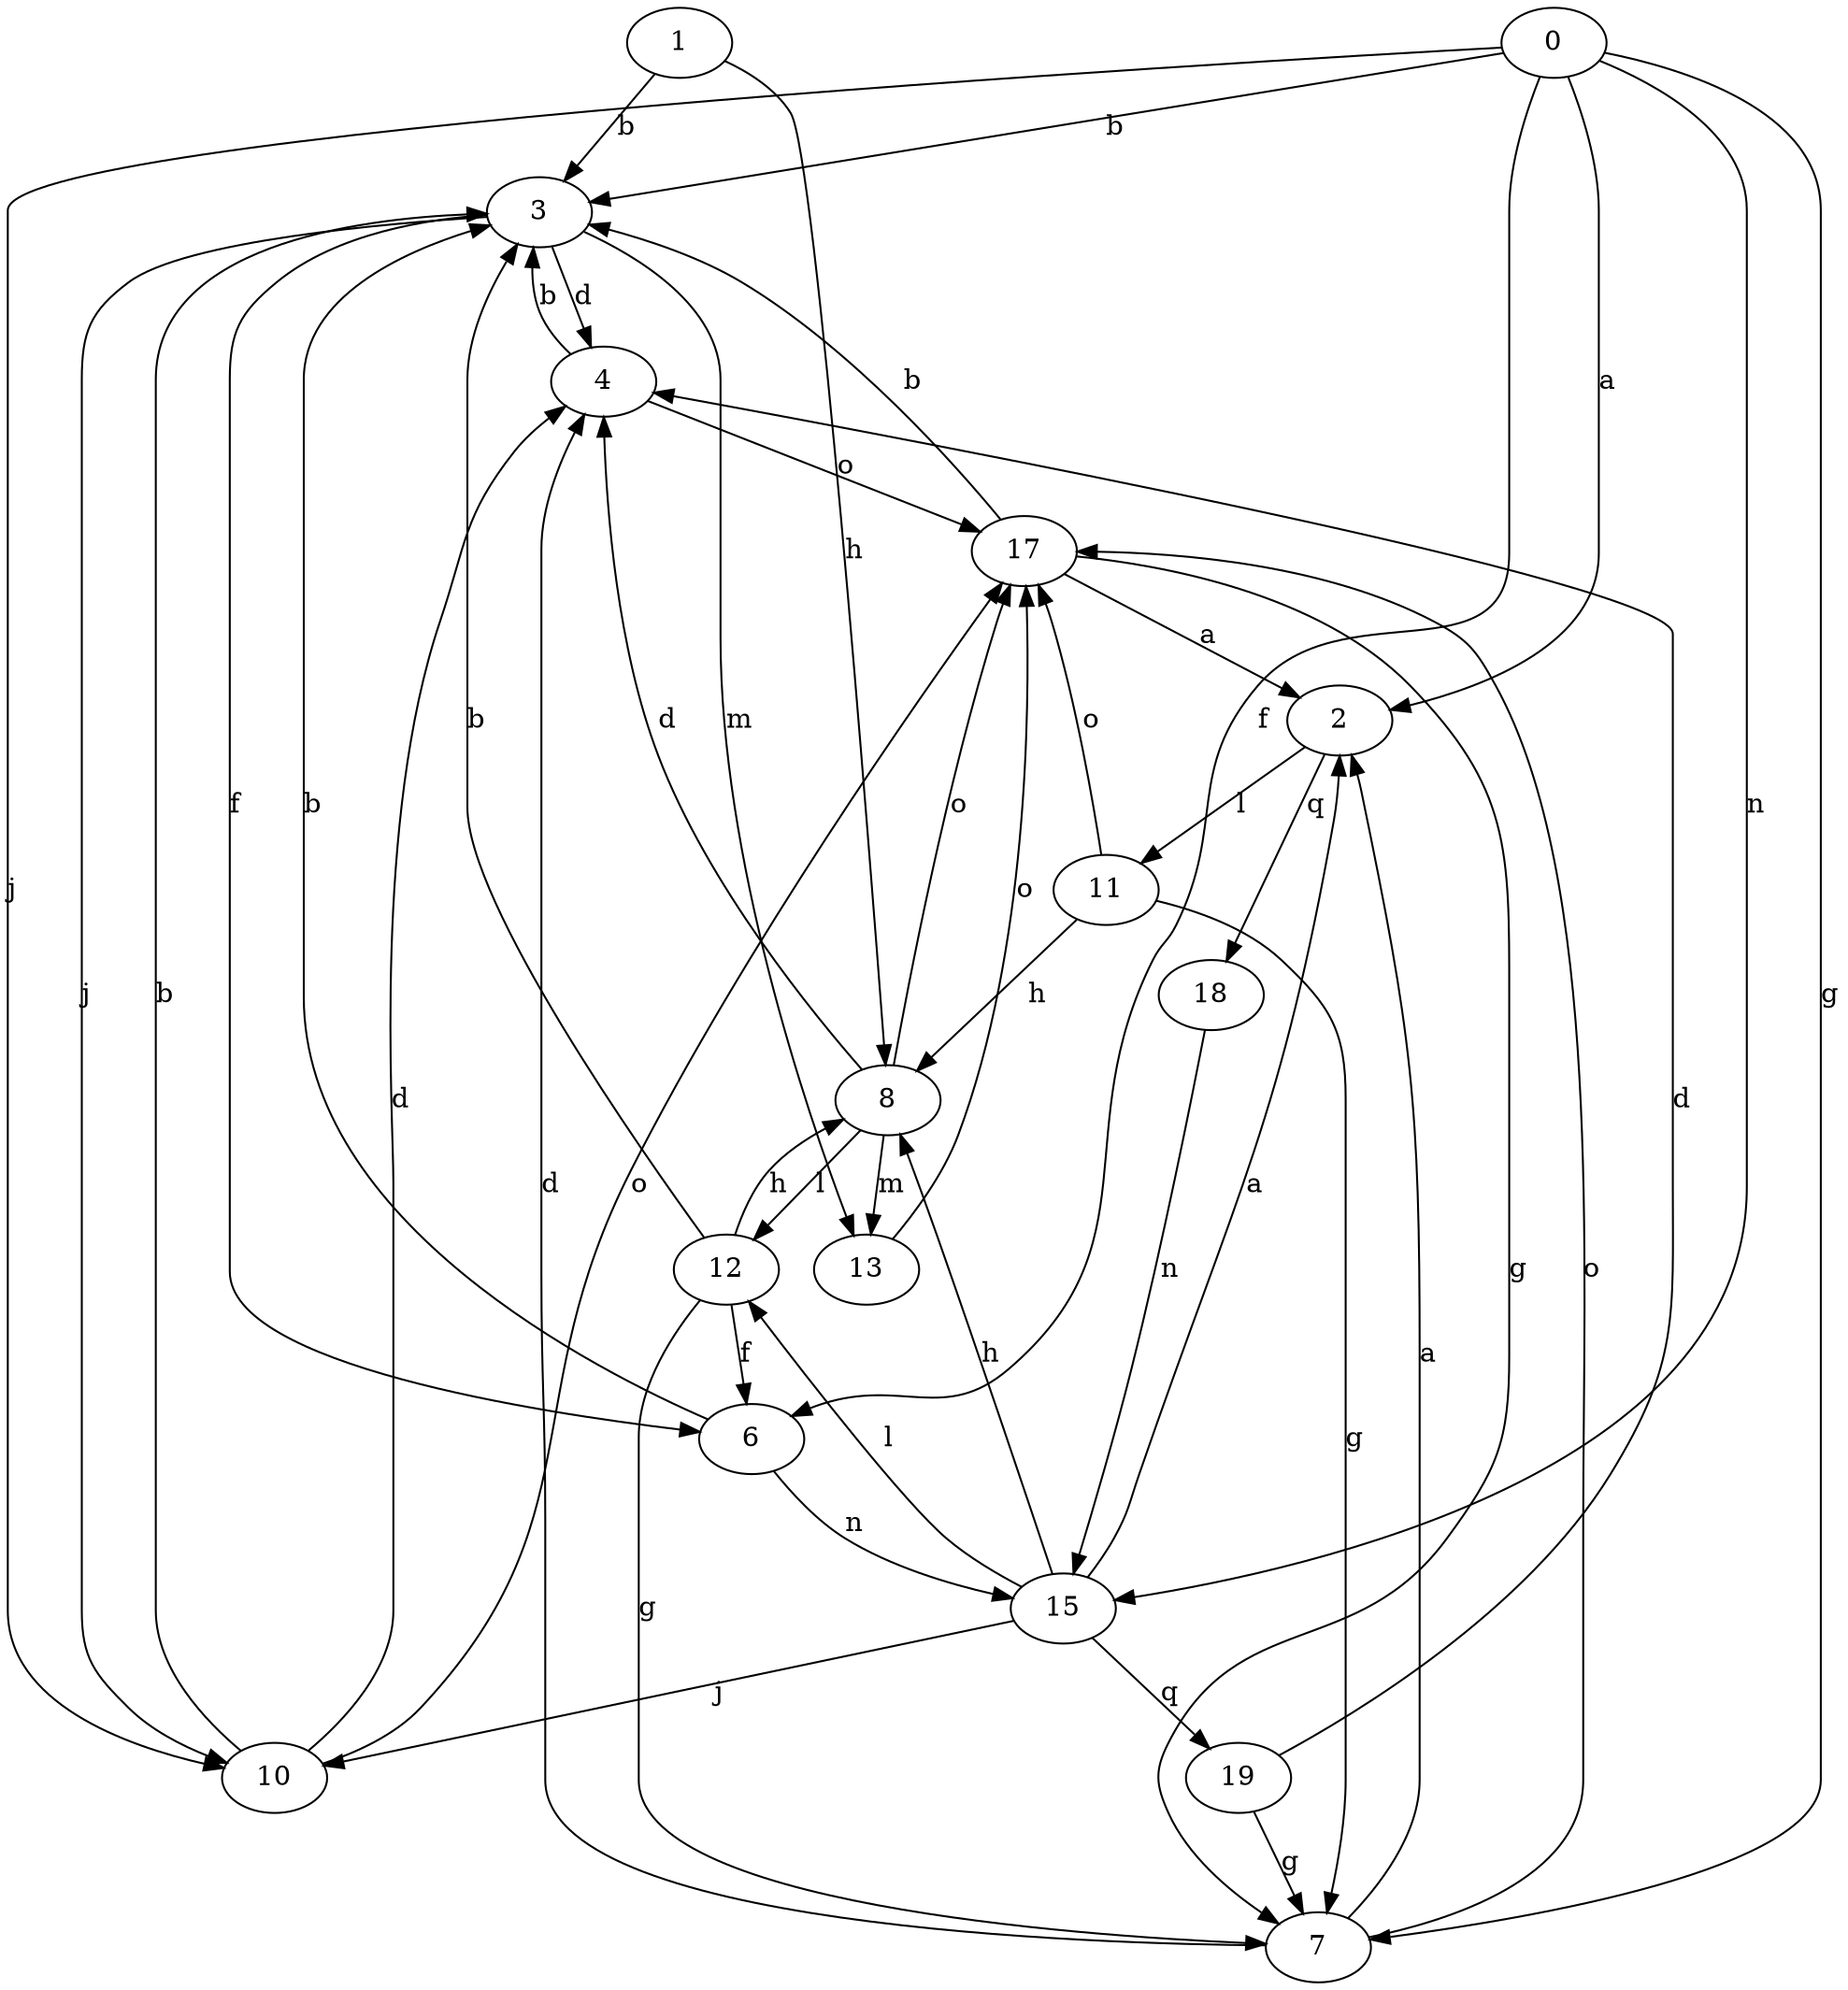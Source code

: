 strict digraph  {
1;
2;
3;
4;
6;
7;
8;
0;
10;
11;
12;
13;
15;
17;
18;
19;
1 -> 3  [label=b];
1 -> 8  [label=h];
2 -> 11  [label=l];
2 -> 18  [label=q];
3 -> 4  [label=d];
3 -> 6  [label=f];
3 -> 10  [label=j];
3 -> 13  [label=m];
4 -> 3  [label=b];
4 -> 17  [label=o];
6 -> 3  [label=b];
6 -> 15  [label=n];
7 -> 2  [label=a];
7 -> 4  [label=d];
7 -> 17  [label=o];
8 -> 4  [label=d];
8 -> 12  [label=l];
8 -> 13  [label=m];
8 -> 17  [label=o];
0 -> 2  [label=a];
0 -> 3  [label=b];
0 -> 6  [label=f];
0 -> 7  [label=g];
0 -> 10  [label=j];
0 -> 15  [label=n];
10 -> 3  [label=b];
10 -> 4  [label=d];
10 -> 17  [label=o];
11 -> 7  [label=g];
11 -> 8  [label=h];
11 -> 17  [label=o];
12 -> 3  [label=b];
12 -> 6  [label=f];
12 -> 7  [label=g];
12 -> 8  [label=h];
13 -> 17  [label=o];
15 -> 2  [label=a];
15 -> 8  [label=h];
15 -> 10  [label=j];
15 -> 12  [label=l];
15 -> 19  [label=q];
17 -> 2  [label=a];
17 -> 3  [label=b];
17 -> 7  [label=g];
18 -> 15  [label=n];
19 -> 4  [label=d];
19 -> 7  [label=g];
}
